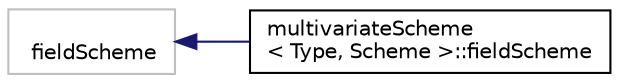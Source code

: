 digraph "Graphical Class Hierarchy"
{
  bgcolor="transparent";
  edge [fontname="Helvetica",fontsize="10",labelfontname="Helvetica",labelfontsize="10"];
  node [fontname="Helvetica",fontsize="10",shape=record];
  rankdir="LR";
  Node1 [label="                  \l           fieldScheme",height=0.2,width=0.4,color="grey75"];
  Node1 -> Node2 [dir="back",color="midnightblue",fontsize="10",style="solid",fontname="Helvetica"];
  Node2 [label="multivariateScheme\l\< Type, Scheme \>::fieldScheme",height=0.2,width=0.4,color="black",URL="$a00779.html",tooltip="surfaceInterpolationScheme sub-class returned by operator(field) "];
}
